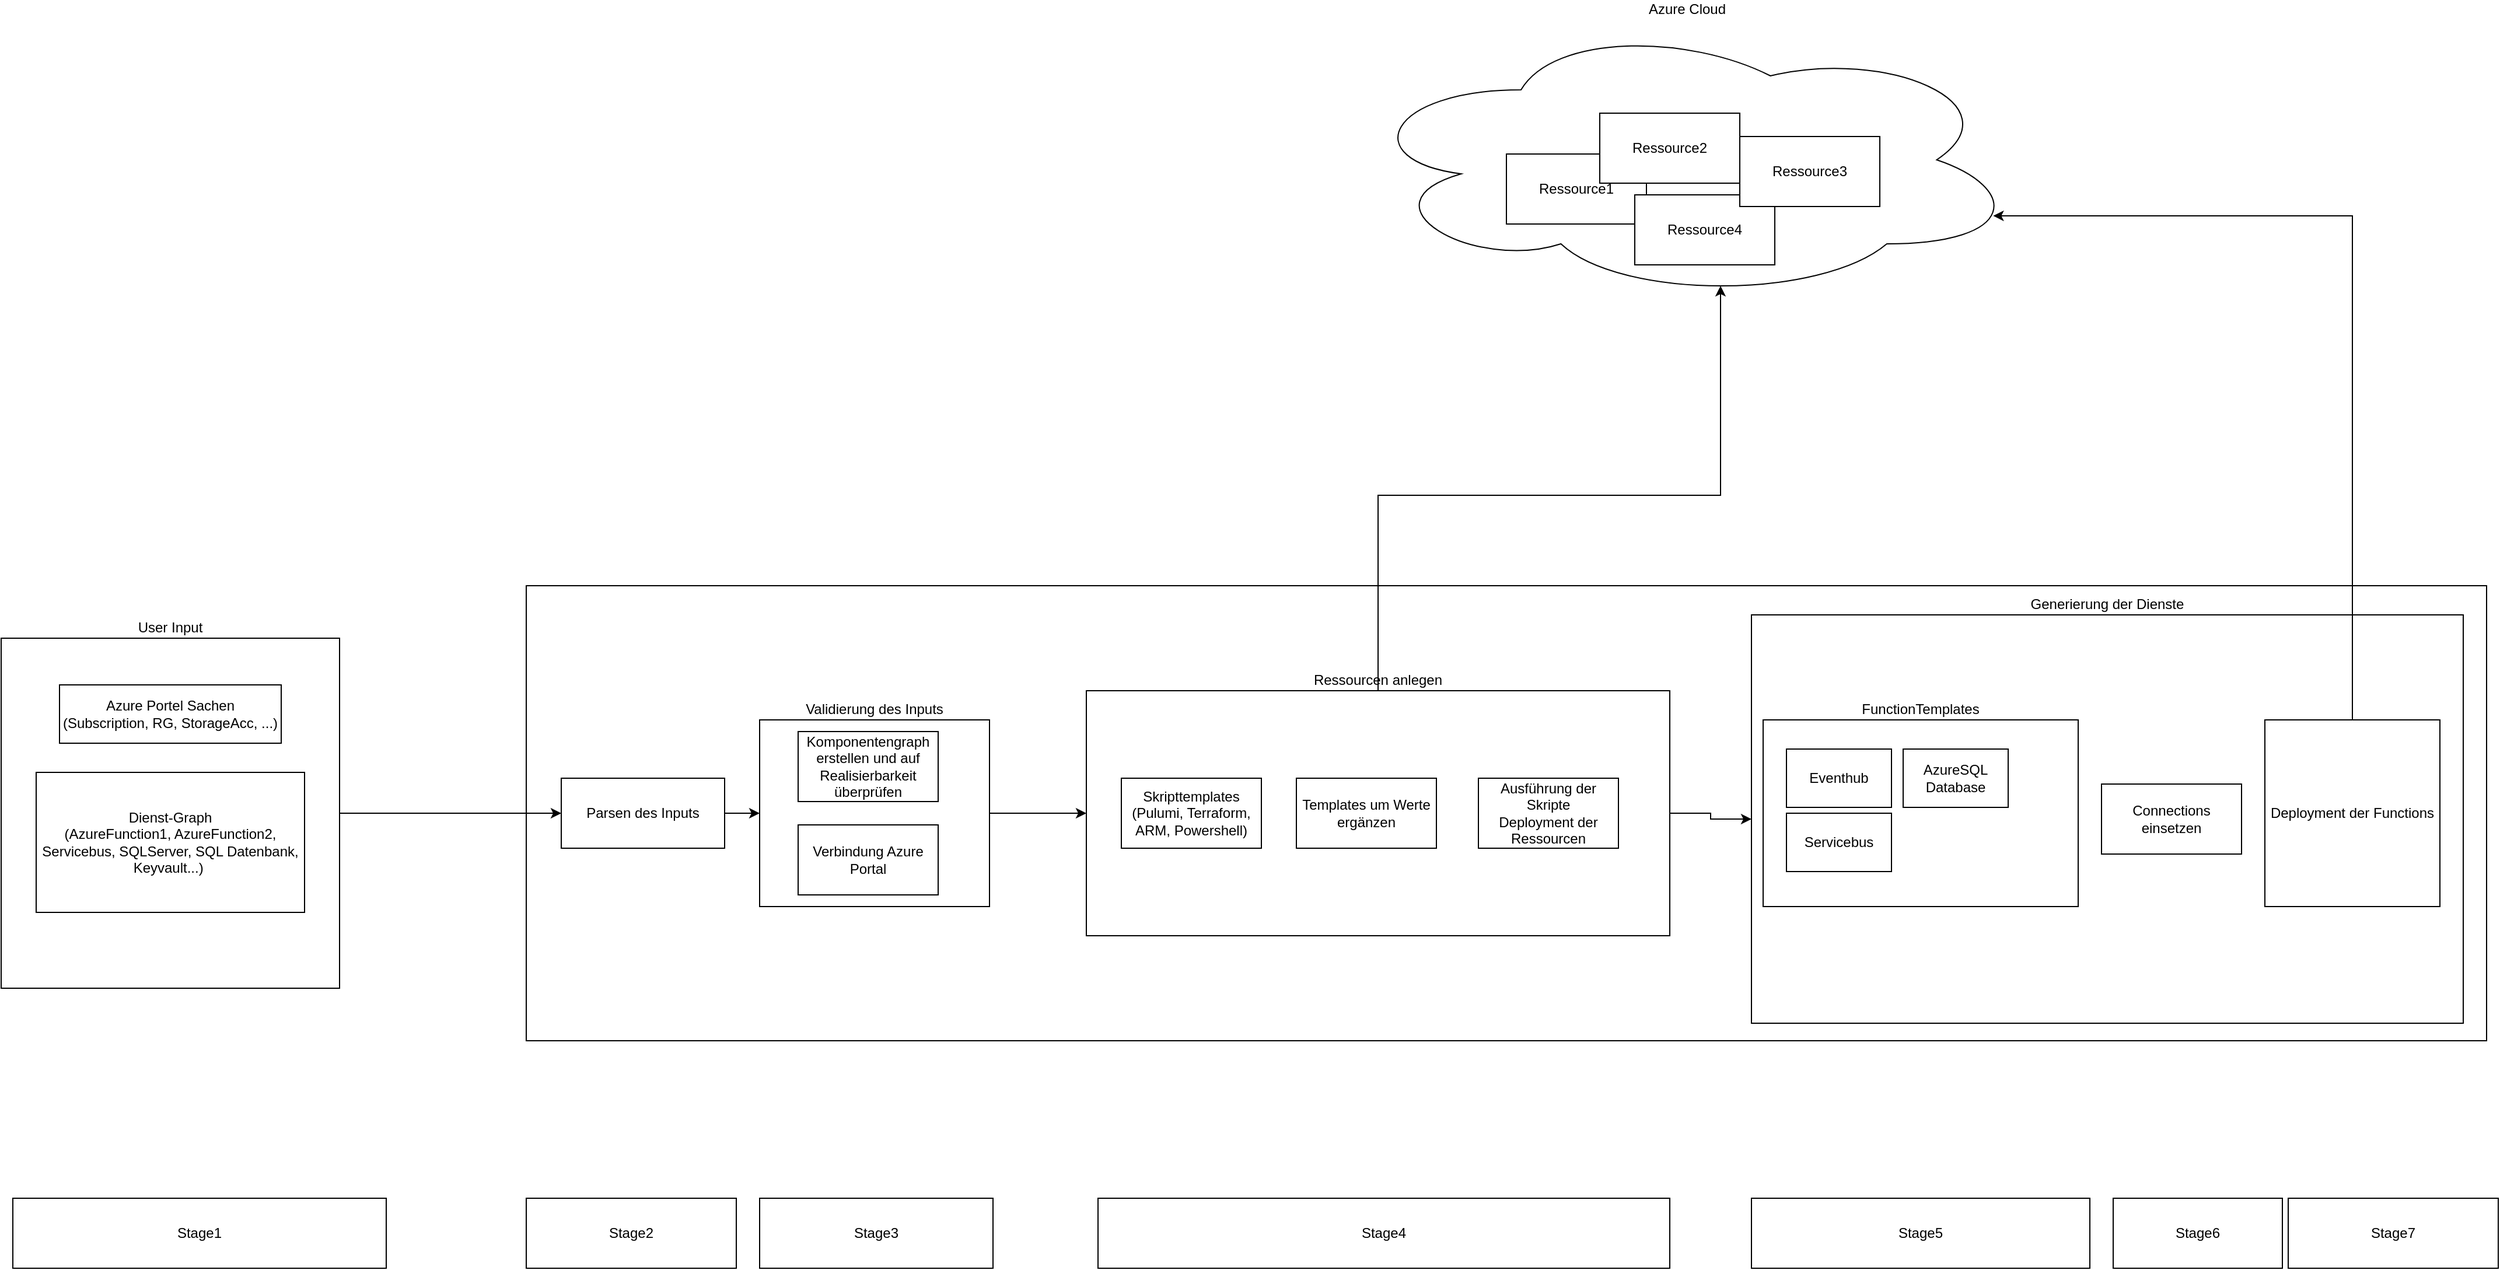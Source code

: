 <mxfile version="13.7.9" type="device"><diagram id="KpdK002M5hZ5GCHIdCZx" name="Page-1"><mxGraphModel dx="2256" dy="1794" grid="1" gridSize="10" guides="1" tooltips="1" connect="1" arrows="1" fold="1" page="1" pageScale="1" pageWidth="583" pageHeight="827" math="0" shadow="0"><root><mxCell id="0"/><mxCell id="1" parent="0"/><mxCell id="UXRVczaxU0CDf25rjCNZ-5" style="edgeStyle=orthogonalEdgeStyle;rounded=0;orthogonalLoop=1;jettySize=auto;html=1;entryX=0;entryY=0.5;entryDx=0;entryDy=0;" parent="1" source="UXRVczaxU0CDf25rjCNZ-4" target="UXRVczaxU0CDf25rjCNZ-6" edge="1"><mxGeometry relative="1" as="geometry"/></mxCell><mxCell id="UXRVczaxU0CDf25rjCNZ-4" value="User Input" style="rounded=0;whiteSpace=wrap;html=1;fillColor=none;horizontal=1;align=center;labelPosition=center;verticalLabelPosition=top;verticalAlign=bottom;" parent="1" vertex="1"><mxGeometry x="-220" y="80" width="290" height="300" as="geometry"/></mxCell><mxCell id="UXRVczaxU0CDf25rjCNZ-1" value="" style="rounded=0;whiteSpace=wrap;html=1;fillColor=none;" parent="1" vertex="1"><mxGeometry x="230" y="35" width="1680" height="390" as="geometry"/></mxCell><mxCell id="UXRVczaxU0CDf25rjCNZ-2" value="Azure Portel Sachen&lt;br&gt;(Subscription, RG, StorageAcc, ...)" style="rounded=0;whiteSpace=wrap;html=1;fillColor=none;align=center;" parent="1" vertex="1"><mxGeometry x="-170" y="120" width="190" height="50" as="geometry"/></mxCell><mxCell id="UXRVczaxU0CDf25rjCNZ-3" value="Dienst-Graph&lt;br&gt;(AzureFunction1, AzureFunction2, Servicebus, SQLServer, SQL Datenbank, Keyvault...)&amp;nbsp;" style="rounded=0;whiteSpace=wrap;html=1;fillColor=none;align=center;" parent="1" vertex="1"><mxGeometry x="-190" y="195" width="230" height="120" as="geometry"/></mxCell><mxCell id="UXRVczaxU0CDf25rjCNZ-12" style="edgeStyle=orthogonalEdgeStyle;rounded=0;orthogonalLoop=1;jettySize=auto;html=1;entryX=0;entryY=0.5;entryDx=0;entryDy=0;" parent="1" source="UXRVczaxU0CDf25rjCNZ-6" target="UXRVczaxU0CDf25rjCNZ-7" edge="1"><mxGeometry relative="1" as="geometry"/></mxCell><mxCell id="UXRVczaxU0CDf25rjCNZ-6" value="Parsen des Inputs" style="rounded=0;whiteSpace=wrap;html=1;fillColor=none;align=center;" parent="1" vertex="1"><mxGeometry x="260" y="200" width="140" height="60" as="geometry"/></mxCell><mxCell id="UXRVczaxU0CDf25rjCNZ-13" style="edgeStyle=orthogonalEdgeStyle;rounded=0;orthogonalLoop=1;jettySize=auto;html=1;entryX=0;entryY=0.5;entryDx=0;entryDy=0;" parent="1" source="UXRVczaxU0CDf25rjCNZ-7" target="UXRVczaxU0CDf25rjCNZ-10" edge="1"><mxGeometry relative="1" as="geometry"/></mxCell><mxCell id="UXRVczaxU0CDf25rjCNZ-7" value="Validierung des Inputs" style="rounded=0;whiteSpace=wrap;html=1;fillColor=none;align=center;labelPosition=center;verticalLabelPosition=top;verticalAlign=bottom;" parent="1" vertex="1"><mxGeometry x="430" y="150" width="197" height="160" as="geometry"/></mxCell><mxCell id="UXRVczaxU0CDf25rjCNZ-8" value="Komponentengraph erstellen und auf Realisierbarkeit überprüfen" style="rounded=0;whiteSpace=wrap;html=1;fillColor=none;align=center;" parent="1" vertex="1"><mxGeometry x="463" y="160" width="120" height="60" as="geometry"/></mxCell><mxCell id="UXRVczaxU0CDf25rjCNZ-9" value="Verbindung Azure Portal" style="rounded=0;whiteSpace=wrap;html=1;fillColor=none;align=center;" parent="1" vertex="1"><mxGeometry x="463" y="240" width="120" height="60" as="geometry"/></mxCell><mxCell id="UXRVczaxU0CDf25rjCNZ-19" style="edgeStyle=orthogonalEdgeStyle;rounded=0;orthogonalLoop=1;jettySize=auto;html=1;entryX=0;entryY=0.5;entryDx=0;entryDy=0;" parent="1" source="UXRVczaxU0CDf25rjCNZ-10" target="UXRVczaxU0CDf25rjCNZ-16" edge="1"><mxGeometry relative="1" as="geometry"/></mxCell><mxCell id="UXRVczaxU0CDf25rjCNZ-26" style="edgeStyle=orthogonalEdgeStyle;rounded=0;orthogonalLoop=1;jettySize=auto;html=1;entryX=0.55;entryY=0.95;entryDx=0;entryDy=0;entryPerimeter=0;" parent="1" source="UXRVczaxU0CDf25rjCNZ-10" target="UXRVczaxU0CDf25rjCNZ-25" edge="1"><mxGeometry relative="1" as="geometry"/></mxCell><mxCell id="UXRVczaxU0CDf25rjCNZ-10" value="Ressourcen anlegen" style="rounded=0;whiteSpace=wrap;html=1;fillColor=none;align=center;labelPosition=center;verticalLabelPosition=top;verticalAlign=bottom;" parent="1" vertex="1"><mxGeometry x="710" y="125" width="500" height="210" as="geometry"/></mxCell><mxCell id="UXRVczaxU0CDf25rjCNZ-11" value="Skripttemplates&lt;br&gt;(Pulumi, Terraform, ARM, Powershell)" style="rounded=0;whiteSpace=wrap;html=1;fillColor=none;align=center;" parent="1" vertex="1"><mxGeometry x="740" y="200" width="120" height="60" as="geometry"/></mxCell><mxCell id="UXRVczaxU0CDf25rjCNZ-14" value="Templates um Werte ergänzen" style="rounded=0;whiteSpace=wrap;html=1;fillColor=none;align=center;" parent="1" vertex="1"><mxGeometry x="890" y="200" width="120" height="60" as="geometry"/></mxCell><mxCell id="UXRVczaxU0CDf25rjCNZ-15" value="Ausführung der Skripte&lt;br&gt;Deployment der Ressourcen" style="rounded=0;whiteSpace=wrap;html=1;fillColor=none;align=center;" parent="1" vertex="1"><mxGeometry x="1046" y="200" width="120" height="60" as="geometry"/></mxCell><mxCell id="UXRVczaxU0CDf25rjCNZ-16" value="Generierung der Dienste" style="rounded=0;whiteSpace=wrap;html=1;fillColor=none;align=center;labelPosition=center;verticalLabelPosition=top;verticalAlign=bottom;" parent="1" vertex="1"><mxGeometry x="1280" y="60" width="610" height="350" as="geometry"/></mxCell><mxCell id="UXRVczaxU0CDf25rjCNZ-18" value="Connections einsetzen" style="rounded=0;whiteSpace=wrap;html=1;fillColor=none;align=center;" parent="1" vertex="1"><mxGeometry x="1580" y="205" width="120" height="60" as="geometry"/></mxCell><mxCell id="UXRVczaxU0CDf25rjCNZ-27" style="edgeStyle=orthogonalEdgeStyle;rounded=0;orthogonalLoop=1;jettySize=auto;html=1;entryX=0.96;entryY=0.7;entryDx=0;entryDy=0;entryPerimeter=0;" parent="1" source="UXRVczaxU0CDf25rjCNZ-24" target="UXRVczaxU0CDf25rjCNZ-25" edge="1"><mxGeometry relative="1" as="geometry"><Array as="points"><mxPoint x="1795" y="-282"/></Array></mxGeometry></mxCell><mxCell id="UXRVczaxU0CDf25rjCNZ-24" value="Deployment der Functions" style="rounded=0;whiteSpace=wrap;html=1;fillColor=none;align=center;" parent="1" vertex="1"><mxGeometry x="1720" y="150" width="150" height="160" as="geometry"/></mxCell><mxCell id="UXRVczaxU0CDf25rjCNZ-17" value="FunctionTemplates" style="rounded=0;whiteSpace=wrap;html=1;fillColor=none;align=center;labelPosition=center;verticalLabelPosition=top;verticalAlign=bottom;" parent="1" vertex="1"><mxGeometry x="1290" y="150" width="270" height="160" as="geometry"/></mxCell><mxCell id="UXRVczaxU0CDf25rjCNZ-20" value="Eventhub" style="rounded=0;whiteSpace=wrap;html=1;fillColor=none;align=center;" parent="1" vertex="1"><mxGeometry x="1310" y="175" width="90" height="50" as="geometry"/></mxCell><mxCell id="UXRVczaxU0CDf25rjCNZ-21" value="Servicebus" style="rounded=0;whiteSpace=wrap;html=1;fillColor=none;align=center;" parent="1" vertex="1"><mxGeometry x="1310" y="230" width="90" height="50" as="geometry"/></mxCell><mxCell id="UXRVczaxU0CDf25rjCNZ-22" value="AzureSQL Database" style="rounded=0;whiteSpace=wrap;html=1;fillColor=none;align=center;" parent="1" vertex="1"><mxGeometry x="1410" y="175" width="90" height="50" as="geometry"/></mxCell><mxCell id="UXRVczaxU0CDf25rjCNZ-25" value="Azure Cloud" style="ellipse;shape=cloud;whiteSpace=wrap;html=1;fillColor=none;align=center;labelPosition=center;verticalLabelPosition=top;verticalAlign=bottom;" parent="1" vertex="1"><mxGeometry x="940" y="-450" width="570" height="240" as="geometry"/></mxCell><mxCell id="UXRVczaxU0CDf25rjCNZ-28" value="Stage1" style="rounded=0;whiteSpace=wrap;html=1;fillColor=none;align=center;" parent="1" vertex="1"><mxGeometry x="-210" y="560" width="320" height="60" as="geometry"/></mxCell><mxCell id="UXRVczaxU0CDf25rjCNZ-29" value="Stage2" style="rounded=0;whiteSpace=wrap;html=1;fillColor=none;align=center;" parent="1" vertex="1"><mxGeometry x="230" y="560" width="180" height="60" as="geometry"/></mxCell><mxCell id="UXRVczaxU0CDf25rjCNZ-30" value="Stage3" style="rounded=0;whiteSpace=wrap;html=1;fillColor=none;align=center;" parent="1" vertex="1"><mxGeometry x="430" y="560" width="200" height="60" as="geometry"/></mxCell><mxCell id="UXRVczaxU0CDf25rjCNZ-31" value="Stage4" style="rounded=0;whiteSpace=wrap;html=1;fillColor=none;align=center;" parent="1" vertex="1"><mxGeometry x="720" y="560" width="490" height="60" as="geometry"/></mxCell><mxCell id="UXRVczaxU0CDf25rjCNZ-32" value="Stage5" style="rounded=0;whiteSpace=wrap;html=1;fillColor=none;align=center;" parent="1" vertex="1"><mxGeometry x="1280" y="560" width="290" height="60" as="geometry"/></mxCell><mxCell id="UXRVczaxU0CDf25rjCNZ-33" value="Stage7" style="rounded=0;whiteSpace=wrap;html=1;fillColor=none;align=center;" parent="1" vertex="1"><mxGeometry x="1740" y="560" width="180" height="60" as="geometry"/></mxCell><mxCell id="UXRVczaxU0CDf25rjCNZ-34" value="Stage6" style="rounded=0;whiteSpace=wrap;html=1;fillColor=none;align=center;" parent="1" vertex="1"><mxGeometry x="1590" y="560" width="145" height="60" as="geometry"/></mxCell><mxCell id="_Y1CXNMSZ9d5GsYtWZ7r-1" value="Ressource1" style="rounded=0;whiteSpace=wrap;html=1;" vertex="1" parent="1"><mxGeometry x="1070" y="-335" width="120" height="60" as="geometry"/></mxCell><mxCell id="_Y1CXNMSZ9d5GsYtWZ7r-2" value="Ressource2" style="rounded=0;whiteSpace=wrap;html=1;" vertex="1" parent="1"><mxGeometry x="1150" y="-370" width="120" height="60" as="geometry"/></mxCell><mxCell id="_Y1CXNMSZ9d5GsYtWZ7r-3" value="Ressource4" style="rounded=0;whiteSpace=wrap;html=1;" vertex="1" parent="1"><mxGeometry x="1180" y="-300" width="120" height="60" as="geometry"/></mxCell><mxCell id="_Y1CXNMSZ9d5GsYtWZ7r-4" value="Ressource3" style="rounded=0;whiteSpace=wrap;html=1;" vertex="1" parent="1"><mxGeometry x="1270" y="-350" width="120" height="60" as="geometry"/></mxCell></root></mxGraphModel></diagram></mxfile>